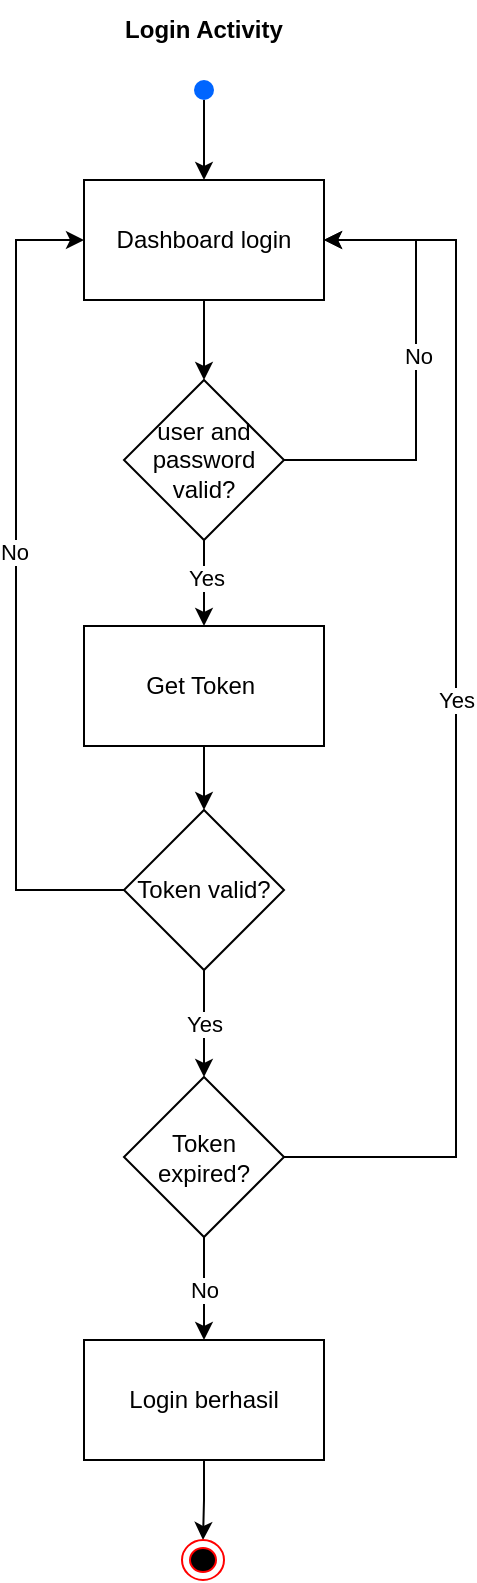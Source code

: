 <mxfile version="24.7.17" pages="2">
  <diagram name="Page-1" id="3whUmSvMhyh-sEe3zOAG">
    <mxGraphModel dx="1444" dy="895" grid="1" gridSize="10" guides="1" tooltips="1" connect="1" arrows="1" fold="1" page="1" pageScale="1" pageWidth="1169" pageHeight="827" math="0" shadow="0">
      <root>
        <mxCell id="0" />
        <mxCell id="1" parent="0" />
        <mxCell id="QMxyw_xBsR0rf_ZR0Ty5-1" value="&lt;b&gt;Login Activity&lt;/b&gt;" style="text;html=1;align=center;verticalAlign=middle;whiteSpace=wrap;rounded=0;" parent="1" vertex="1">
          <mxGeometry x="514" y="19" width="110" height="30" as="geometry" />
        </mxCell>
        <mxCell id="QMxyw_xBsR0rf_ZR0Ty5-9" style="rounded=0;orthogonalLoop=1;jettySize=auto;html=1;exitX=0.5;exitY=1;exitDx=0;exitDy=0;entryX=0.5;entryY=0;entryDx=0;entryDy=0;" parent="1" source="QMxyw_xBsR0rf_ZR0Ty5-3" target="QMxyw_xBsR0rf_ZR0Ty5-11" edge="1">
          <mxGeometry relative="1" as="geometry">
            <mxPoint x="675" y="169" as="targetPoint" />
          </mxGeometry>
        </mxCell>
        <mxCell id="QMxyw_xBsR0rf_ZR0Ty5-3" value="" style="shape=ellipse;fillColor=#0065FF;strokeColor=none;html=1;sketch=0;" parent="1" vertex="1">
          <mxGeometry x="564" y="59" width="10" height="10" as="geometry" />
        </mxCell>
        <mxCell id="QMxyw_xBsR0rf_ZR0Ty5-10" style="edgeStyle=orthogonalEdgeStyle;rounded=0;orthogonalLoop=1;jettySize=auto;html=1;exitX=0.5;exitY=1;exitDx=0;exitDy=0;entryX=0.5;entryY=0;entryDx=0;entryDy=0;" parent="1" source="QMxyw_xBsR0rf_ZR0Ty5-5" target="QMxyw_xBsR0rf_ZR0Ty5-7" edge="1">
          <mxGeometry relative="1" as="geometry" />
        </mxCell>
        <mxCell id="QMxyw_xBsR0rf_ZR0Ty5-16" value="Yes" style="edgeLabel;html=1;align=center;verticalAlign=middle;resizable=0;points=[];" parent="QMxyw_xBsR0rf_ZR0Ty5-10" vertex="1" connectable="0">
          <mxGeometry x="-0.352" y="1" relative="1" as="geometry">
            <mxPoint y="5" as="offset" />
          </mxGeometry>
        </mxCell>
        <mxCell id="QMxyw_xBsR0rf_ZR0Ty5-14" style="edgeStyle=orthogonalEdgeStyle;rounded=0;orthogonalLoop=1;jettySize=auto;html=1;exitX=1;exitY=0.5;exitDx=0;exitDy=0;entryX=1;entryY=0.5;entryDx=0;entryDy=0;" parent="1" source="QMxyw_xBsR0rf_ZR0Ty5-5" target="QMxyw_xBsR0rf_ZR0Ty5-11" edge="1">
          <mxGeometry relative="1" as="geometry">
            <Array as="points">
              <mxPoint x="675" y="249" />
              <mxPoint x="675" y="139" />
            </Array>
          </mxGeometry>
        </mxCell>
        <mxCell id="QMxyw_xBsR0rf_ZR0Ty5-15" value="No" style="edgeLabel;html=1;align=center;verticalAlign=middle;resizable=0;points=[];" parent="QMxyw_xBsR0rf_ZR0Ty5-14" vertex="1" connectable="0">
          <mxGeometry x="0.069" y="-1" relative="1" as="geometry">
            <mxPoint as="offset" />
          </mxGeometry>
        </mxCell>
        <mxCell id="QMxyw_xBsR0rf_ZR0Ty5-5" value="user and password valid?" style="rhombus;whiteSpace=wrap;html=1;" parent="1" vertex="1">
          <mxGeometry x="529" y="209" width="80" height="80" as="geometry" />
        </mxCell>
        <mxCell id="QMxyw_xBsR0rf_ZR0Ty5-18" value="Yes" style="edgeStyle=orthogonalEdgeStyle;rounded=0;orthogonalLoop=1;jettySize=auto;html=1;exitX=0.5;exitY=1;exitDx=0;exitDy=0;entryX=0.5;entryY=0;entryDx=0;entryDy=0;" parent="1" source="QMxyw_xBsR0rf_ZR0Ty5-6" target="QMxyw_xBsR0rf_ZR0Ty5-8" edge="1">
          <mxGeometry relative="1" as="geometry" />
        </mxCell>
        <mxCell id="QMxyw_xBsR0rf_ZR0Ty5-20" style="edgeStyle=orthogonalEdgeStyle;rounded=0;orthogonalLoop=1;jettySize=auto;html=1;exitX=0;exitY=0.5;exitDx=0;exitDy=0;entryX=0;entryY=0.5;entryDx=0;entryDy=0;" parent="1" source="QMxyw_xBsR0rf_ZR0Ty5-6" target="QMxyw_xBsR0rf_ZR0Ty5-11" edge="1">
          <mxGeometry relative="1" as="geometry">
            <Array as="points">
              <mxPoint x="475" y="464" />
              <mxPoint x="475" y="139" />
            </Array>
          </mxGeometry>
        </mxCell>
        <mxCell id="QMxyw_xBsR0rf_ZR0Ty5-21" value="No" style="edgeLabel;html=1;align=center;verticalAlign=middle;resizable=0;points=[];" parent="QMxyw_xBsR0rf_ZR0Ty5-20" vertex="1" connectable="0">
          <mxGeometry x="0.083" y="1" relative="1" as="geometry">
            <mxPoint as="offset" />
          </mxGeometry>
        </mxCell>
        <mxCell id="QMxyw_xBsR0rf_ZR0Ty5-6" value="Token valid?" style="rhombus;whiteSpace=wrap;html=1;" parent="1" vertex="1">
          <mxGeometry x="529" y="424" width="80" height="80" as="geometry" />
        </mxCell>
        <mxCell id="QMxyw_xBsR0rf_ZR0Ty5-17" style="edgeStyle=orthogonalEdgeStyle;rounded=0;orthogonalLoop=1;jettySize=auto;html=1;exitX=0.5;exitY=1;exitDx=0;exitDy=0;entryX=0.5;entryY=0;entryDx=0;entryDy=0;" parent="1" source="QMxyw_xBsR0rf_ZR0Ty5-7" target="QMxyw_xBsR0rf_ZR0Ty5-6" edge="1">
          <mxGeometry relative="1" as="geometry" />
        </mxCell>
        <mxCell id="QMxyw_xBsR0rf_ZR0Ty5-7" value="Get Token&amp;nbsp;" style="rounded=0;whiteSpace=wrap;html=1;" parent="1" vertex="1">
          <mxGeometry x="509" y="332" width="120" height="60" as="geometry" />
        </mxCell>
        <mxCell id="QMxyw_xBsR0rf_ZR0Ty5-23" value="No" style="edgeStyle=orthogonalEdgeStyle;rounded=0;orthogonalLoop=1;jettySize=auto;html=1;exitX=0.5;exitY=1;exitDx=0;exitDy=0;entryX=0.5;entryY=0;entryDx=0;entryDy=0;" parent="1" source="QMxyw_xBsR0rf_ZR0Ty5-8" target="QMxyw_xBsR0rf_ZR0Ty5-22" edge="1">
          <mxGeometry relative="1" as="geometry" />
        </mxCell>
        <mxCell id="QMxyw_xBsR0rf_ZR0Ty5-24" style="edgeStyle=orthogonalEdgeStyle;rounded=0;orthogonalLoop=1;jettySize=auto;html=1;exitX=1;exitY=0.5;exitDx=0;exitDy=0;entryX=1;entryY=0.5;entryDx=0;entryDy=0;" parent="1" source="QMxyw_xBsR0rf_ZR0Ty5-8" target="QMxyw_xBsR0rf_ZR0Ty5-11" edge="1">
          <mxGeometry relative="1" as="geometry">
            <Array as="points">
              <mxPoint x="695" y="598" />
              <mxPoint x="695" y="139" />
            </Array>
          </mxGeometry>
        </mxCell>
        <mxCell id="QMxyw_xBsR0rf_ZR0Ty5-25" value="Yes" style="edgeLabel;html=1;align=center;verticalAlign=middle;resizable=0;points=[];" parent="QMxyw_xBsR0rf_ZR0Ty5-24" vertex="1" connectable="0">
          <mxGeometry x="0.031" relative="1" as="geometry">
            <mxPoint as="offset" />
          </mxGeometry>
        </mxCell>
        <mxCell id="QMxyw_xBsR0rf_ZR0Ty5-8" value="Token expired?" style="rhombus;whiteSpace=wrap;html=1;" parent="1" vertex="1">
          <mxGeometry x="529" y="557.5" width="80" height="80" as="geometry" />
        </mxCell>
        <mxCell id="QMxyw_xBsR0rf_ZR0Ty5-13" style="edgeStyle=orthogonalEdgeStyle;rounded=0;orthogonalLoop=1;jettySize=auto;html=1;exitX=0.5;exitY=1;exitDx=0;exitDy=0;entryX=0.5;entryY=0;entryDx=0;entryDy=0;" parent="1" source="QMxyw_xBsR0rf_ZR0Ty5-11" target="QMxyw_xBsR0rf_ZR0Ty5-5" edge="1">
          <mxGeometry relative="1" as="geometry" />
        </mxCell>
        <mxCell id="QMxyw_xBsR0rf_ZR0Ty5-11" value="Dashboard login" style="rounded=0;whiteSpace=wrap;html=1;" parent="1" vertex="1">
          <mxGeometry x="509" y="109" width="120" height="60" as="geometry" />
        </mxCell>
        <mxCell id="QMxyw_xBsR0rf_ZR0Ty5-30" style="edgeStyle=orthogonalEdgeStyle;rounded=0;orthogonalLoop=1;jettySize=auto;html=1;exitX=0.5;exitY=1;exitDx=0;exitDy=0;entryX=0.5;entryY=0;entryDx=0;entryDy=0;" parent="1" source="QMxyw_xBsR0rf_ZR0Ty5-22" target="QMxyw_xBsR0rf_ZR0Ty5-29" edge="1">
          <mxGeometry relative="1" as="geometry" />
        </mxCell>
        <mxCell id="QMxyw_xBsR0rf_ZR0Ty5-22" value="Login berhasil" style="rounded=0;whiteSpace=wrap;html=1;" parent="1" vertex="1">
          <mxGeometry x="509" y="689" width="120" height="60" as="geometry" />
        </mxCell>
        <mxCell id="QMxyw_xBsR0rf_ZR0Ty5-29" value="" style="ellipse;html=1;shape=endState;fillColor=#000000;strokeColor=#ff0000;" parent="1" vertex="1">
          <mxGeometry x="558" y="789" width="21" height="20" as="geometry" />
        </mxCell>
      </root>
    </mxGraphModel>
  </diagram>
  <diagram id="8tC26ClsEo2-Co0cVKbt" name="Page-2">
    <mxGraphModel dx="-375" dy="492" grid="1" gridSize="10" guides="1" tooltips="1" connect="1" arrows="1" fold="1" page="1" pageScale="1" pageWidth="1169" pageHeight="827" math="0" shadow="0">
      <root>
        <mxCell id="0" />
        <mxCell id="1" parent="0" />
        <mxCell id="hQ3BFaxYzHZ44p48MFxn-1" value="&lt;b&gt;Manage Activity&lt;/b&gt;" style="text;html=1;align=center;verticalAlign=middle;whiteSpace=wrap;rounded=0;" vertex="1" parent="1">
          <mxGeometry x="1186" y="50" width="110" height="30" as="geometry" />
        </mxCell>
        <mxCell id="hQ3BFaxYzHZ44p48MFxn-2" style="edgeStyle=orthogonalEdgeStyle;rounded=0;orthogonalLoop=1;jettySize=auto;html=1;exitX=0.5;exitY=1;exitDx=0;exitDy=0;entryX=0.5;entryY=0;entryDx=0;entryDy=0;" edge="1" parent="1" source="hQ3BFaxYzHZ44p48MFxn-3" target="hQ3BFaxYzHZ44p48MFxn-5">
          <mxGeometry relative="1" as="geometry" />
        </mxCell>
        <mxCell id="hQ3BFaxYzHZ44p48MFxn-3" value="" style="shape=ellipse;fillColor=#0065FF;strokeColor=none;html=1;sketch=0;" vertex="1" parent="1">
          <mxGeometry x="1236" y="90" width="10" height="10" as="geometry" />
        </mxCell>
        <mxCell id="hQ3BFaxYzHZ44p48MFxn-4" style="edgeStyle=orthogonalEdgeStyle;rounded=0;orthogonalLoop=1;jettySize=auto;html=1;exitX=0.5;exitY=1;exitDx=0;exitDy=0;entryX=0.5;entryY=0;entryDx=0;entryDy=0;" edge="1" parent="1" source="hQ3BFaxYzHZ44p48MFxn-5" target="hQ3BFaxYzHZ44p48MFxn-7">
          <mxGeometry relative="1" as="geometry" />
        </mxCell>
        <mxCell id="hQ3BFaxYzHZ44p48MFxn-5" value="Login" style="rounded=0;whiteSpace=wrap;html=1;" vertex="1" parent="1">
          <mxGeometry x="1181" y="140" width="120" height="60" as="geometry" />
        </mxCell>
        <mxCell id="hQ3BFaxYzHZ44p48MFxn-6" style="edgeStyle=orthogonalEdgeStyle;rounded=0;orthogonalLoop=1;jettySize=auto;html=1;exitX=0.5;exitY=1;exitDx=0;exitDy=0;entryX=0.5;entryY=0;entryDx=0;entryDy=0;" edge="1" parent="1" source="hQ3BFaxYzHZ44p48MFxn-7" target="hQ3BFaxYzHZ44p48MFxn-9">
          <mxGeometry relative="1" as="geometry" />
        </mxCell>
        <mxCell id="hQ3BFaxYzHZ44p48MFxn-7" value="Melihat data pegawai" style="rounded=0;whiteSpace=wrap;html=1;" vertex="1" parent="1">
          <mxGeometry x="1181" y="260" width="120" height="60" as="geometry" />
        </mxCell>
        <mxCell id="hQ3BFaxYzHZ44p48MFxn-8" style="edgeStyle=orthogonalEdgeStyle;rounded=0;orthogonalLoop=1;jettySize=auto;html=1;exitX=0.5;exitY=1;exitDx=0;exitDy=0;entryX=0.5;entryY=0;entryDx=0;entryDy=0;" edge="1" parent="1" source="hQ3BFaxYzHZ44p48MFxn-9" target="hQ3BFaxYzHZ44p48MFxn-11">
          <mxGeometry relative="1" as="geometry" />
        </mxCell>
        <mxCell id="hQ3BFaxYzHZ44p48MFxn-9" value="Pilih pegawai" style="rounded=0;whiteSpace=wrap;html=1;" vertex="1" parent="1">
          <mxGeometry x="1181" y="380" width="120" height="60" as="geometry" />
        </mxCell>
        <mxCell id="hQ3BFaxYzHZ44p48MFxn-10" style="edgeStyle=orthogonalEdgeStyle;rounded=0;orthogonalLoop=1;jettySize=auto;html=1;exitX=0.5;exitY=1;exitDx=0;exitDy=0;entryX=0.5;entryY=0;entryDx=0;entryDy=0;" edge="1" parent="1" source="hQ3BFaxYzHZ44p48MFxn-11" target="hQ3BFaxYzHZ44p48MFxn-16">
          <mxGeometry relative="1" as="geometry" />
        </mxCell>
        <mxCell id="hQ3BFaxYzHZ44p48MFxn-11" value="Pilih status kehadiran pegawai" style="rounded=0;whiteSpace=wrap;html=1;" vertex="1" parent="1">
          <mxGeometry x="1181" y="500" width="120" height="60" as="geometry" />
        </mxCell>
        <mxCell id="hQ3BFaxYzHZ44p48MFxn-12" style="edgeStyle=orthogonalEdgeStyle;rounded=0;orthogonalLoop=1;jettySize=auto;html=1;exitX=1;exitY=0.5;exitDx=0;exitDy=0;entryX=1;entryY=0.5;entryDx=0;entryDy=0;" edge="1" parent="1" source="hQ3BFaxYzHZ44p48MFxn-16" target="hQ3BFaxYzHZ44p48MFxn-7">
          <mxGeometry relative="1" as="geometry">
            <Array as="points">
              <mxPoint x="1320" y="660" />
              <mxPoint x="1320" y="290" />
            </Array>
          </mxGeometry>
        </mxCell>
        <mxCell id="hQ3BFaxYzHZ44p48MFxn-13" value="No" style="edgeLabel;html=1;align=center;verticalAlign=middle;resizable=0;points=[];" vertex="1" connectable="0" parent="hQ3BFaxYzHZ44p48MFxn-12">
          <mxGeometry x="0.053" y="1" relative="1" as="geometry">
            <mxPoint as="offset" />
          </mxGeometry>
        </mxCell>
        <mxCell id="hQ3BFaxYzHZ44p48MFxn-14" style="edgeStyle=orthogonalEdgeStyle;rounded=0;orthogonalLoop=1;jettySize=auto;html=1;exitX=0.5;exitY=1;exitDx=0;exitDy=0;entryX=0.5;entryY=0;entryDx=0;entryDy=0;" edge="1" parent="1" source="hQ3BFaxYzHZ44p48MFxn-16" target="hQ3BFaxYzHZ44p48MFxn-18">
          <mxGeometry relative="1" as="geometry" />
        </mxCell>
        <mxCell id="hQ3BFaxYzHZ44p48MFxn-15" value="Yes" style="edgeLabel;html=1;align=center;verticalAlign=middle;resizable=0;points=[];" vertex="1" connectable="0" parent="hQ3BFaxYzHZ44p48MFxn-14">
          <mxGeometry x="-0.044" y="1" relative="1" as="geometry">
            <mxPoint as="offset" />
          </mxGeometry>
        </mxCell>
        <mxCell id="hQ3BFaxYzHZ44p48MFxn-16" value="Konfirmasi?" style="rhombus;whiteSpace=wrap;html=1;" vertex="1" parent="1">
          <mxGeometry x="1201" y="620" width="80" height="80" as="geometry" />
        </mxCell>
        <mxCell id="hQ3BFaxYzHZ44p48MFxn-17" style="edgeStyle=orthogonalEdgeStyle;rounded=0;orthogonalLoop=1;jettySize=auto;html=1;exitX=0.5;exitY=1;exitDx=0;exitDy=0;entryX=0.5;entryY=0;entryDx=0;entryDy=0;" edge="1" parent="1" source="hQ3BFaxYzHZ44p48MFxn-18" target="hQ3BFaxYzHZ44p48MFxn-19">
          <mxGeometry relative="1" as="geometry" />
        </mxCell>
        <mxCell id="hQ3BFaxYzHZ44p48MFxn-18" value="Data disimpan" style="rounded=0;whiteSpace=wrap;html=1;" vertex="1" parent="1">
          <mxGeometry x="1181" y="760" width="120" height="60" as="geometry" />
        </mxCell>
        <mxCell id="hQ3BFaxYzHZ44p48MFxn-19" value="" style="ellipse;html=1;shape=endState;fillColor=#000000;strokeColor=#ff0000;" vertex="1" parent="1">
          <mxGeometry x="1230" y="880" width="21" height="20" as="geometry" />
        </mxCell>
      </root>
    </mxGraphModel>
  </diagram>
</mxfile>
